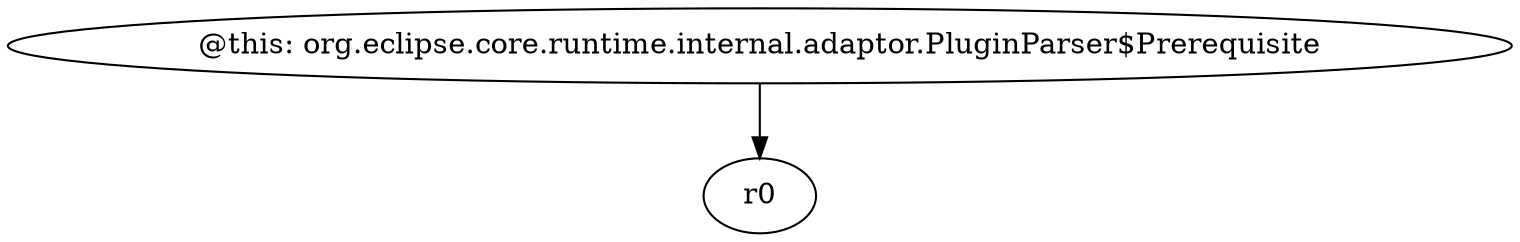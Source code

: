 digraph g {
0[label="@this: org.eclipse.core.runtime.internal.adaptor.PluginParser$Prerequisite"]
1[label="r0"]
0->1[label=""]
}